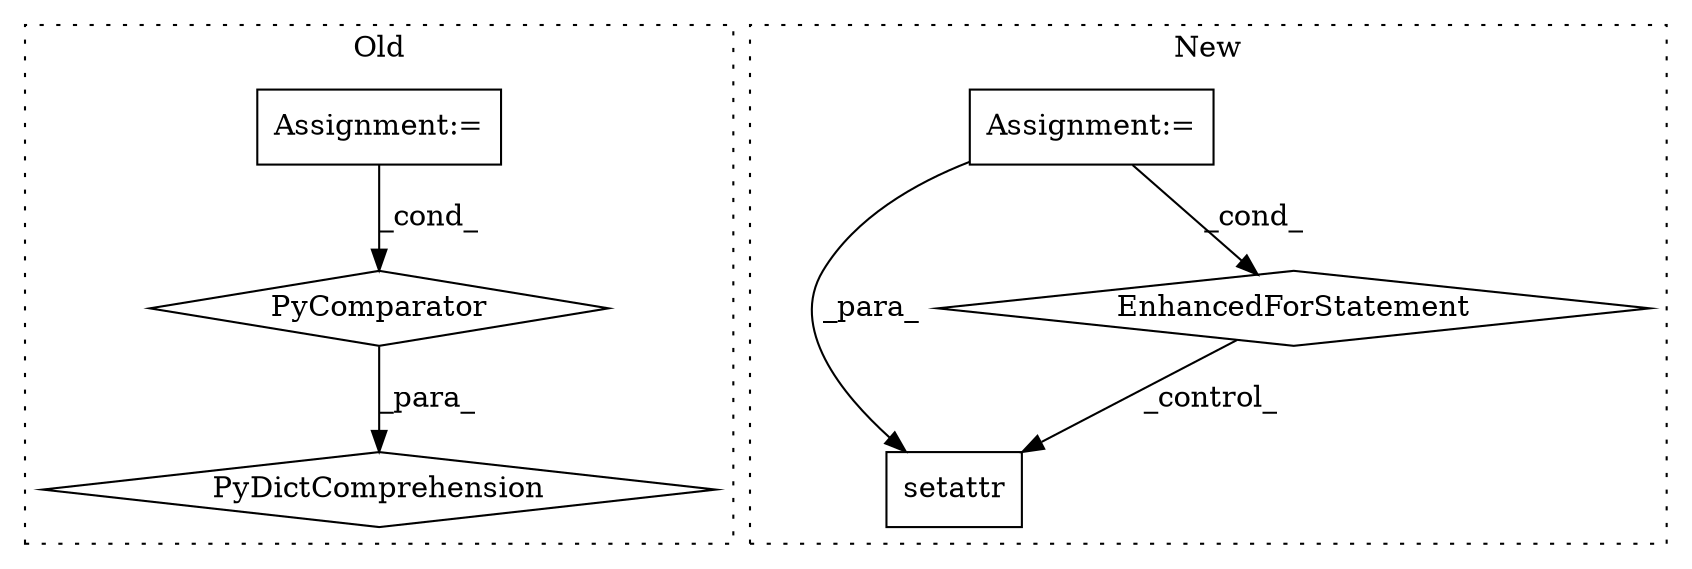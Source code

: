 digraph G {
subgraph cluster0 {
1 [label="PyDictComprehension" a="110" s="2564" l="140" shape="diamond"];
3 [label="Assignment:=" a="7" s="2666" l="30" shape="box"];
6 [label="PyComparator" a="113" s="2666" l="30" shape="diamond"];
label = "Old";
style="dotted";
}
subgraph cluster1 {
2 [label="setattr" a="32" s="2585,2601" l="8,1" shape="box"];
4 [label="Assignment:=" a="7" s="2471,2571" l="78,2" shape="box"];
5 [label="EnhancedForStatement" a="70" s="2471,2571" l="78,2" shape="diamond"];
label = "New";
style="dotted";
}
3 -> 6 [label="_cond_"];
4 -> 2 [label="_para_"];
4 -> 5 [label="_cond_"];
5 -> 2 [label="_control_"];
6 -> 1 [label="_para_"];
}